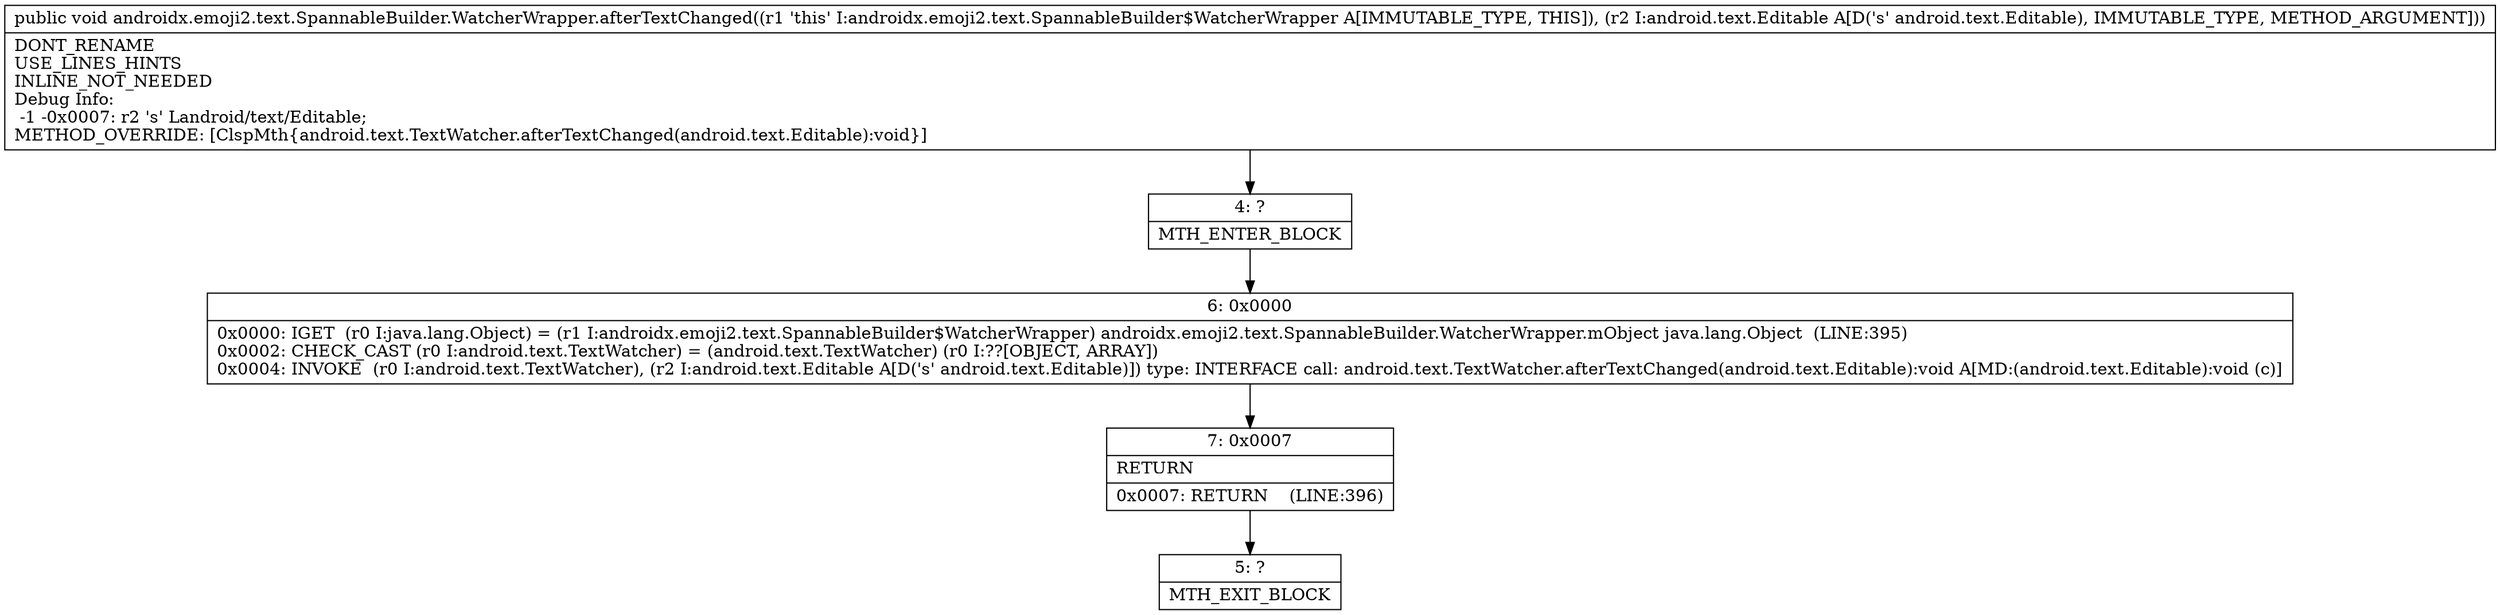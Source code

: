 digraph "CFG forandroidx.emoji2.text.SpannableBuilder.WatcherWrapper.afterTextChanged(Landroid\/text\/Editable;)V" {
Node_4 [shape=record,label="{4\:\ ?|MTH_ENTER_BLOCK\l}"];
Node_6 [shape=record,label="{6\:\ 0x0000|0x0000: IGET  (r0 I:java.lang.Object) = (r1 I:androidx.emoji2.text.SpannableBuilder$WatcherWrapper) androidx.emoji2.text.SpannableBuilder.WatcherWrapper.mObject java.lang.Object  (LINE:395)\l0x0002: CHECK_CAST (r0 I:android.text.TextWatcher) = (android.text.TextWatcher) (r0 I:??[OBJECT, ARRAY]) \l0x0004: INVOKE  (r0 I:android.text.TextWatcher), (r2 I:android.text.Editable A[D('s' android.text.Editable)]) type: INTERFACE call: android.text.TextWatcher.afterTextChanged(android.text.Editable):void A[MD:(android.text.Editable):void (c)]\l}"];
Node_7 [shape=record,label="{7\:\ 0x0007|RETURN\l|0x0007: RETURN    (LINE:396)\l}"];
Node_5 [shape=record,label="{5\:\ ?|MTH_EXIT_BLOCK\l}"];
MethodNode[shape=record,label="{public void androidx.emoji2.text.SpannableBuilder.WatcherWrapper.afterTextChanged((r1 'this' I:androidx.emoji2.text.SpannableBuilder$WatcherWrapper A[IMMUTABLE_TYPE, THIS]), (r2 I:android.text.Editable A[D('s' android.text.Editable), IMMUTABLE_TYPE, METHOD_ARGUMENT]))  | DONT_RENAME\lUSE_LINES_HINTS\lINLINE_NOT_NEEDED\lDebug Info:\l  \-1 \-0x0007: r2 's' Landroid\/text\/Editable;\lMETHOD_OVERRIDE: [ClspMth\{android.text.TextWatcher.afterTextChanged(android.text.Editable):void\}]\l}"];
MethodNode -> Node_4;Node_4 -> Node_6;
Node_6 -> Node_7;
Node_7 -> Node_5;
}


